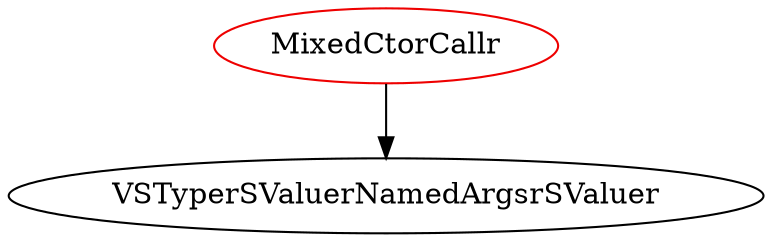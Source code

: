 digraph mixedctorcallr{
MixedCtorCallr -> VSTyperSValuerNamedArgsrSValuer;
MixedCtorCallr	[shape=oval, color=red2, label="MixedCtorCallr"];
}
